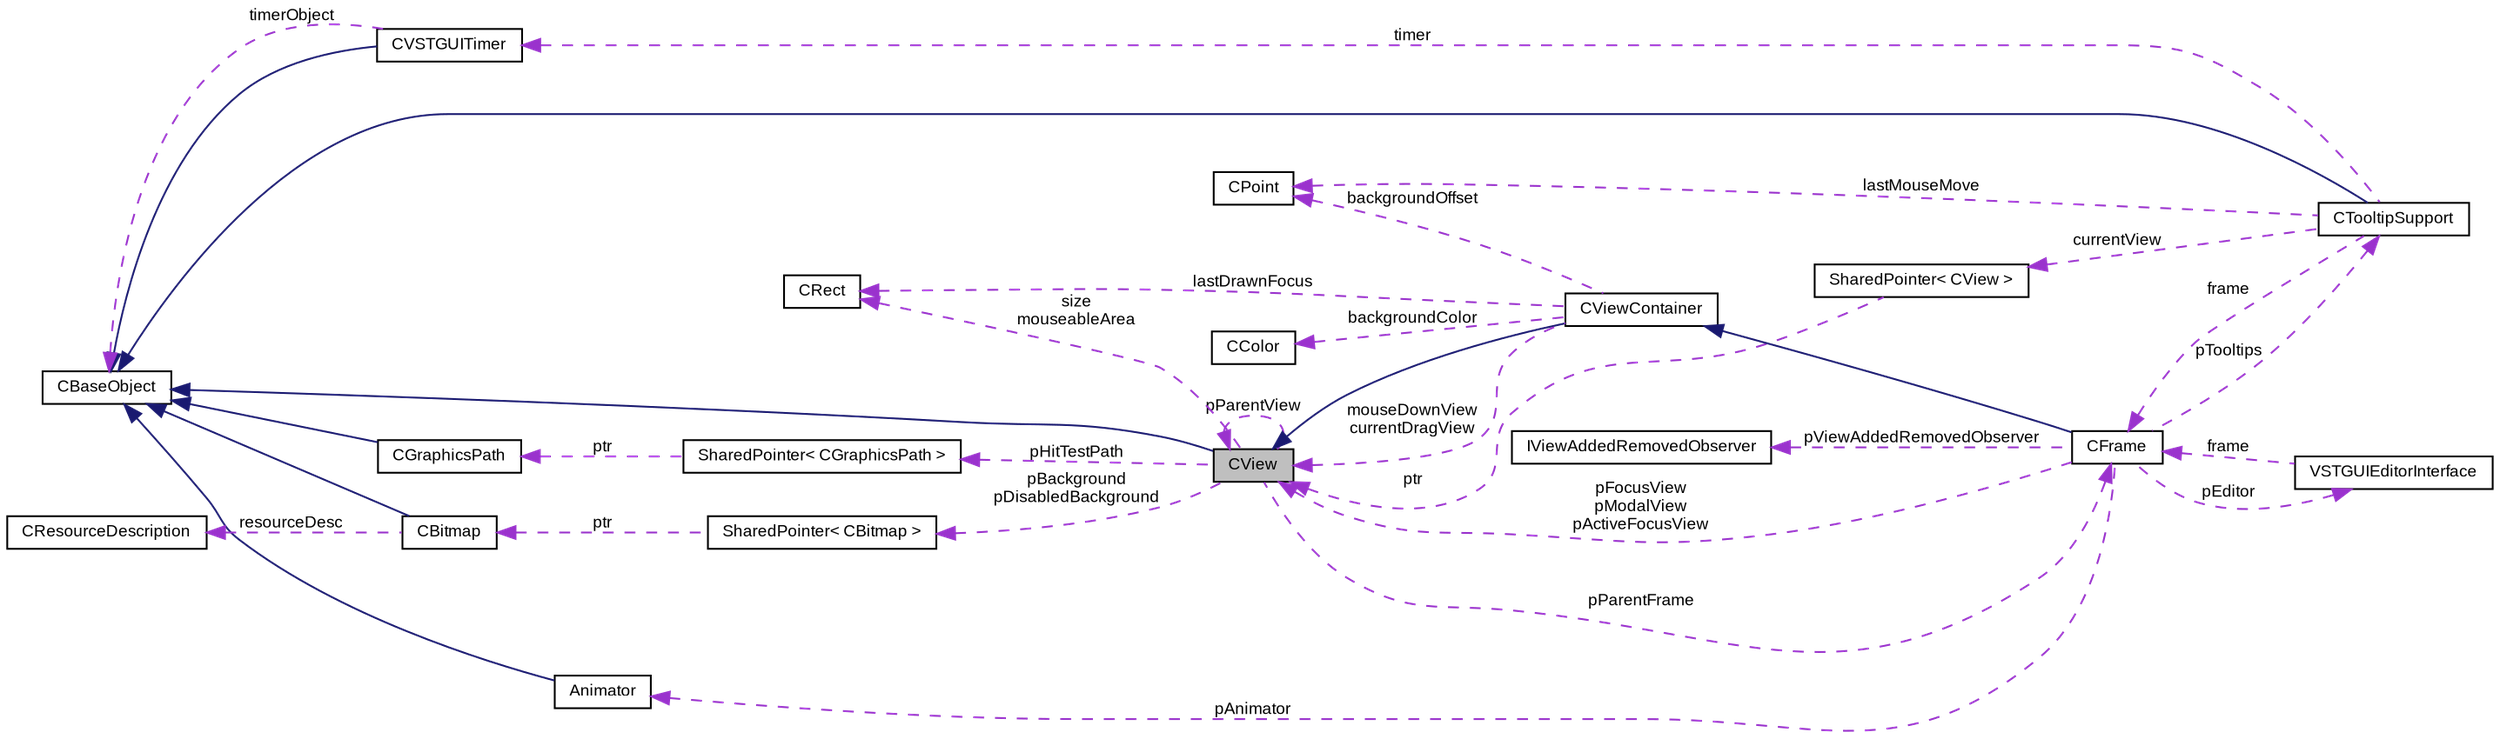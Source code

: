 digraph G
{
  bgcolor="transparent";
  edge [fontname="Arial",fontsize="9",labelfontname="Arial",labelfontsize="9"];
  node [fontname="Arial",fontsize="9",shape=record];
  rankdir=LR;
  Node1 [label="CView",height=0.2,width=0.4,color="black", fillcolor="grey75", style="filled" fontcolor="black"];
  Node2 -> Node1 [dir=back,color="midnightblue",fontsize="9",style="solid",fontname="Arial"];
  Node2 [label="CBaseObject",height=0.2,width=0.4,color="black",URL="$class_v_s_t_g_u_i_1_1_c_base_object.html",tooltip="Base Object with reference counter."];
  Node3 -> Node1 [dir=back,color="darkorchid3",fontsize="9",style="dashed",label="pBackground\npDisabledBackground",fontname="Arial"];
  Node3 [label="SharedPointer\< CBitmap \>",height=0.2,width=0.4,color="black",URL="$class_v_s_t_g_u_i_1_1_shared_pointer.html"];
  Node4 -> Node3 [dir=back,color="darkorchid3",fontsize="9",style="dashed",label="ptr",fontname="Arial"];
  Node4 [label="CBitmap",height=0.2,width=0.4,color="black",URL="$class_v_s_t_g_u_i_1_1_c_bitmap.html",tooltip="Encapsulates various platform depended kinds of bitmaps."];
  Node2 -> Node4 [dir=back,color="midnightblue",fontsize="9",style="solid",fontname="Arial"];
  Node5 -> Node4 [dir=back,color="darkorchid3",fontsize="9",style="dashed",label="resourceDesc",fontname="Arial"];
  Node5 [label="CResourceDescription",height=0.2,width=0.4,color="black",URL="$class_v_s_t_g_u_i_1_1_c_resource_description.html",tooltip="Describes a resource by name or by ID."];
  Node6 -> Node1 [dir=back,color="darkorchid3",fontsize="9",style="dashed",label="pParentFrame",fontname="Arial"];
  Node6 [label="CFrame",height=0.2,width=0.4,color="black",URL="$class_v_s_t_g_u_i_1_1_c_frame.html",tooltip="The CFrame is the parent container of all views."];
  Node7 -> Node6 [dir=back,color="midnightblue",fontsize="9",style="solid",fontname="Arial"];
  Node7 [label="CViewContainer",height=0.2,width=0.4,color="black",URL="$class_v_s_t_g_u_i_1_1_c_view_container.html",tooltip="Container Class of CView objects."];
  Node1 -> Node7 [dir=back,color="midnightblue",fontsize="9",style="solid",fontname="Arial"];
  Node1 -> Node7 [dir=back,color="darkorchid3",fontsize="9",style="dashed",label="mouseDownView\ncurrentDragView",fontname="Arial"];
  Node8 -> Node7 [dir=back,color="darkorchid3",fontsize="9",style="dashed",label="backgroundOffset",fontname="Arial"];
  Node8 [label="CPoint",height=0.2,width=0.4,color="black",URL="$struct_v_s_t_g_u_i_1_1_c_point.html",tooltip="Point structure."];
  Node9 -> Node7 [dir=back,color="darkorchid3",fontsize="9",style="dashed",label="backgroundColor",fontname="Arial"];
  Node9 [label="CColor",height=0.2,width=0.4,color="black",URL="$struct_v_s_t_g_u_i_1_1_c_color.html",tooltip="RGBA Color structure."];
  Node10 -> Node7 [dir=back,color="darkorchid3",fontsize="9",style="dashed",label="lastDrawnFocus",fontname="Arial"];
  Node10 [label="CRect",height=0.2,width=0.4,color="black",URL="$struct_v_s_t_g_u_i_1_1_c_rect.html",tooltip="Rect structure."];
  Node11 -> Node6 [dir=back,color="darkorchid3",fontsize="9",style="dashed",label="pViewAddedRemovedObserver",fontname="Arial"];
  Node11 [label="IViewAddedRemovedObserver",height=0.2,width=0.4,color="black",URL="$class_v_s_t_g_u_i_1_1_i_view_added_removed_observer.html",tooltip="view added removed observer interface for CFrame"];
  Node1 -> Node6 [dir=back,color="darkorchid3",fontsize="9",style="dashed",label="pFocusView\npModalView\npActiveFocusView",fontname="Arial"];
  Node12 -> Node6 [dir=back,color="darkorchid3",fontsize="9",style="dashed",label="pAnimator",fontname="Arial"];
  Node12 [label="Animator",height=0.2,width=0.4,color="black",URL="$class_v_s_t_g_u_i_1_1_animation_1_1_animator.html",tooltip="Animation runner."];
  Node2 -> Node12 [dir=back,color="midnightblue",fontsize="9",style="solid",fontname="Arial"];
  Node13 -> Node6 [dir=back,color="darkorchid3",fontsize="9",style="dashed",label="pTooltips",fontname="Arial"];
  Node13 [label="CTooltipSupport",height=0.2,width=0.4,color="black",URL="$class_v_s_t_g_u_i_1_1_c_tooltip_support.html",tooltip="Generic Tooltip Support class."];
  Node2 -> Node13 [dir=back,color="midnightblue",fontsize="9",style="solid",fontname="Arial"];
  Node6 -> Node13 [dir=back,color="darkorchid3",fontsize="9",style="dashed",label="frame",fontname="Arial"];
  Node14 -> Node13 [dir=back,color="darkorchid3",fontsize="9",style="dashed",label="currentView",fontname="Arial"];
  Node14 [label="SharedPointer\< CView \>",height=0.2,width=0.4,color="black",URL="$class_v_s_t_g_u_i_1_1_shared_pointer.html"];
  Node1 -> Node14 [dir=back,color="darkorchid3",fontsize="9",style="dashed",label="ptr",fontname="Arial"];
  Node8 -> Node13 [dir=back,color="darkorchid3",fontsize="9",style="dashed",label="lastMouseMove",fontname="Arial"];
  Node15 -> Node13 [dir=back,color="darkorchid3",fontsize="9",style="dashed",label="timer",fontname="Arial"];
  Node15 [label="CVSTGUITimer",height=0.2,width=0.4,color="black",URL="$class_v_s_t_g_u_i_1_1_c_v_s_t_g_u_i_timer.html",tooltip="A timer class, which posts timer messages to CBaseObjects."];
  Node2 -> Node15 [dir=back,color="midnightblue",fontsize="9",style="solid",fontname="Arial"];
  Node2 -> Node15 [dir=back,color="darkorchid3",fontsize="9",style="dashed",label="timerObject",fontname="Arial"];
  Node16 -> Node6 [dir=back,color="darkorchid3",fontsize="9",style="dashed",label="pEditor",fontname="Arial"];
  Node16 [label="VSTGUIEditorInterface",height=0.2,width=0.4,color="black",URL="$class_v_s_t_g_u_i_1_1_v_s_t_g_u_i_editor_interface.html"];
  Node6 -> Node16 [dir=back,color="darkorchid3",fontsize="9",style="dashed",label="frame",fontname="Arial"];
  Node1 -> Node1 [dir=back,color="darkorchid3",fontsize="9",style="dashed",label="pParentView",fontname="Arial"];
  Node17 -> Node1 [dir=back,color="darkorchid3",fontsize="9",style="dashed",label="pHitTestPath",fontname="Arial"];
  Node17 [label="SharedPointer\< CGraphicsPath \>",height=0.2,width=0.4,color="black",URL="$class_v_s_t_g_u_i_1_1_shared_pointer.html"];
  Node18 -> Node17 [dir=back,color="darkorchid3",fontsize="9",style="dashed",label="ptr",fontname="Arial"];
  Node18 [label="CGraphicsPath",height=0.2,width=0.4,color="black",URL="$class_v_s_t_g_u_i_1_1_c_graphics_path.html",tooltip="Graphics Path Object."];
  Node2 -> Node18 [dir=back,color="midnightblue",fontsize="9",style="solid",fontname="Arial"];
  Node10 -> Node1 [dir=back,color="darkorchid3",fontsize="9",style="dashed",label="size\nmouseableArea",fontname="Arial"];
}
